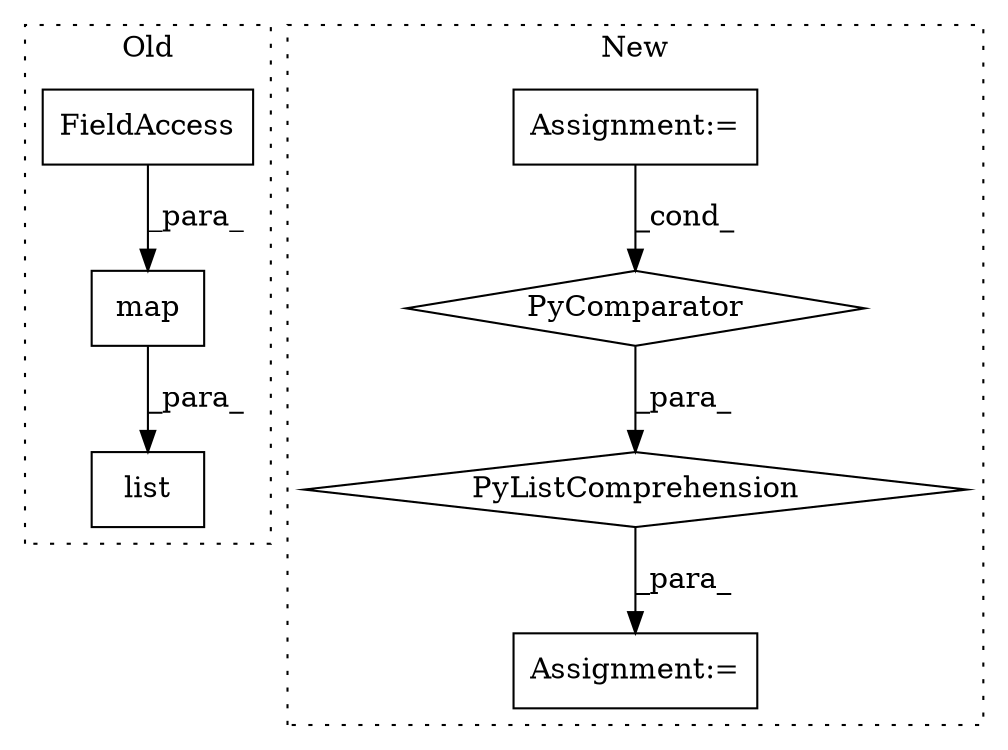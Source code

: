 digraph G {
subgraph cluster0 {
1 [label="list" a="32" s="1707,1754" l="5,1" shape="box"];
6 [label="map" a="32" s="1712,1753" l="4,1" shape="box"];
7 [label="FieldAccess" a="22" s="1716" l="21" shape="box"];
label = "Old";
style="dotted";
}
subgraph cluster1 {
2 [label="PyComparator" a="113" s="2846" l="55" shape="diamond"];
3 [label="Assignment:=" a="7" s="2497" l="1" shape="box"];
4 [label="PyListComprehension" a="109" s="2764" l="225" shape="diamond"];
5 [label="Assignment:=" a="7" s="2752" l="12" shape="box"];
label = "New";
style="dotted";
}
2 -> 4 [label="_para_"];
3 -> 2 [label="_cond_"];
4 -> 5 [label="_para_"];
6 -> 1 [label="_para_"];
7 -> 6 [label="_para_"];
}
